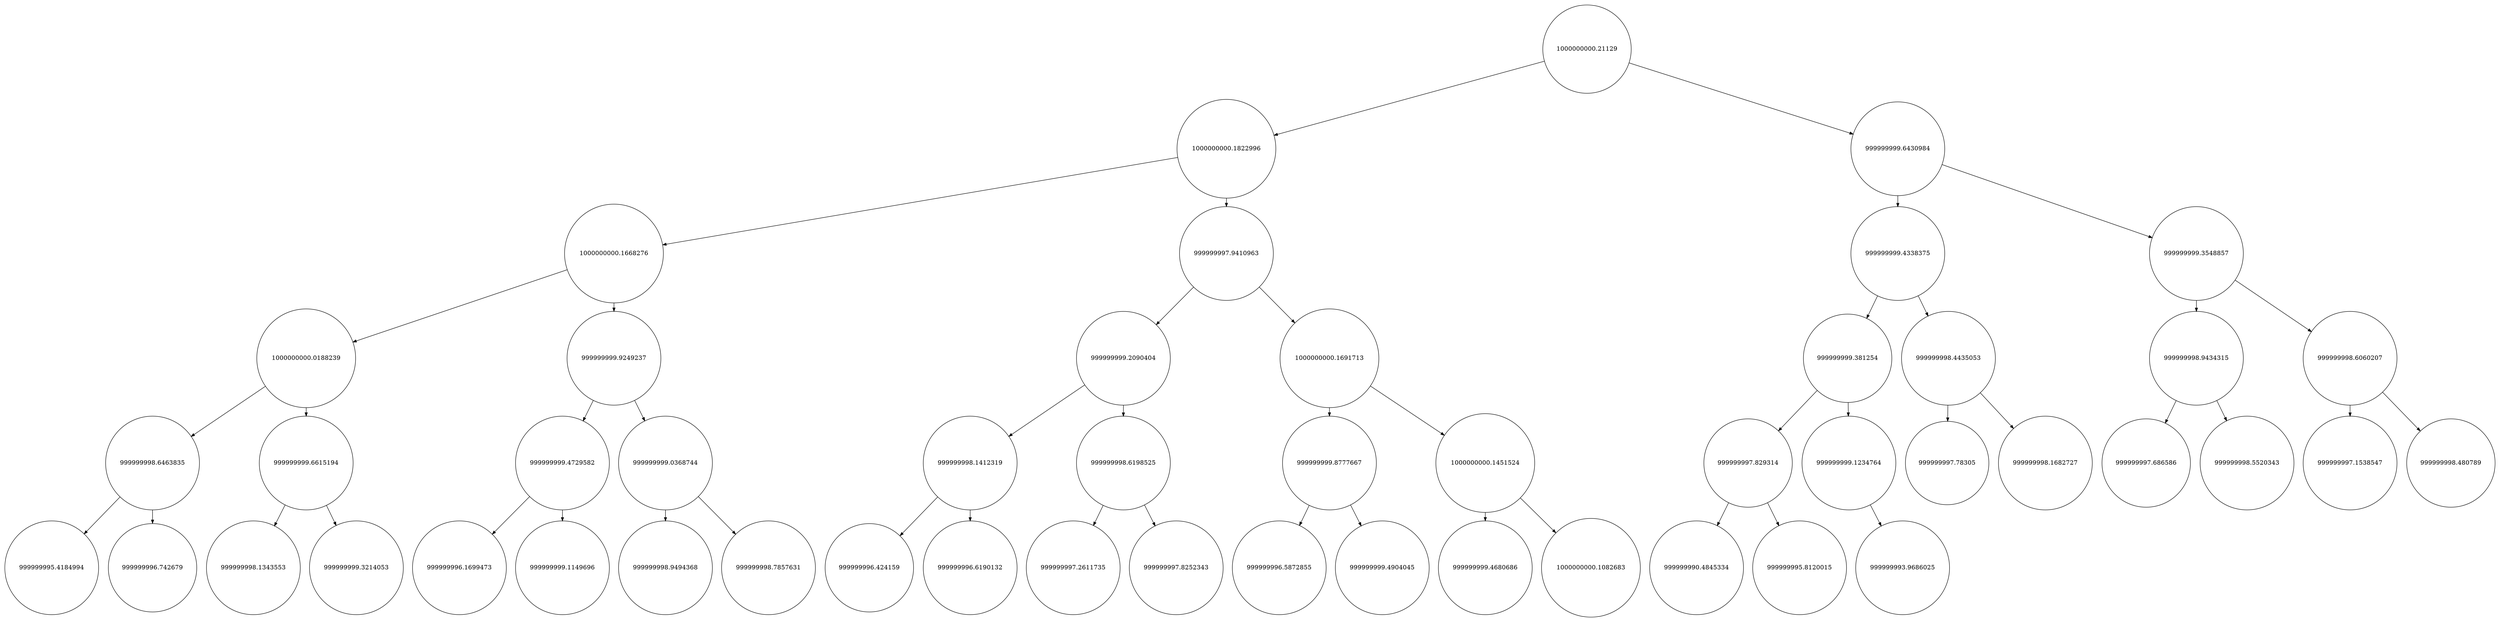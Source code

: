 
    digraph G {
    nodesep=0.3;
    ranksep=0.2;
    margin=0.1;
    node [shape=circle];
    edge [arrowsize=0.8];
    1 -> 2[side=left];
1 -> 3;
2 -> 4[side=left];
2 -> 5;
3 -> 6[side=left];
3 -> 7;
4 -> 8[side=left];
4 -> 9;
5 -> 10[side=left];
5 -> 11;
6 -> 12[side=left];
6 -> 13;
7 -> 14[side=left];
7 -> 15;
8 -> 16[side=left];
8 -> 17;
9 -> 18[side=left];
9 -> 19;
10 -> 20[side=left];
10 -> 21;
11 -> 22[side=left];
11 -> 23;
12 -> 24[side=left];
12 -> 25;
13 -> 26[side=left];
13 -> 27;
14 -> 28[side=left];
14 -> 29;
15 -> 30[side=left];
15 -> 31;
16 -> 32[side=left];
16 -> 33;
17 -> 34[side=left];
17 -> 35;
18 -> 36[side=left];
18 -> 37;
19 -> 38[side=left];
19 -> 39;
20 -> 40[side=left];
20 -> 41;
21 -> 42[side=left];
21 -> 43;
22 -> 44[side=left];
22 -> 45;
23 -> 46[side=left];
23 -> 47;
24 -> 48[side=left];
24 -> 49;
25 -> 50[side=left];
1[label="1000000000.21129"]
2[label="1000000000.1822996"]
3[label="999999999.6430984"]
4[label="1000000000.1668276"]
5[label="999999997.9410963"]
6[label="999999999.4338375"]
7[label="999999999.3548857"]
8[label="1000000000.0188239"]
9[label="999999999.9249237"]
10[label="999999999.2090404"]
11[label="1000000000.1691713"]
12[label="999999999.381254"]
13[label="999999998.4435053"]
14[label="999999998.9434315"]
15[label="999999998.6060207"]
16[label="999999998.6463835"]
17[label="999999999.6615194"]
18[label="999999999.4729582"]
19[label="999999999.0368744"]
20[label="999999998.1412319"]
21[label="999999998.6198525"]
22[label="999999999.8777667"]
23[label="1000000000.1451524"]
24[label="999999997.829314"]
25[label="999999999.1234764"]
26[label="999999997.78305"]
27[label="999999998.1682727"]
28[label="999999997.686586"]
29[label="999999998.5520343"]
30[label="999999997.1538547"]
31[label="999999998.480789"]
32[label="999999995.4184994"]
33[label="999999996.742679"]
34[label="999999998.1343553"]
35[label="999999999.3214053"]
36[label="999999996.1699473"]
37[label="999999999.1149696"]
38[label="999999998.9494368"]
39[label="999999998.7857631"]
40[label="999999996.424159"]
41[label="999999996.6190132"]
42[label="999999997.2611735"]
43[label="999999997.8252343"]
44[label="999999996.5872855"]
45[label="999999999.4904045"]
46[label="999999999.4680686"]
47[label="1000000000.1082683"]
48[label="999999990.4845334"]
49[label="999999995.8120015"]
50[label="999999993.9686025"]}